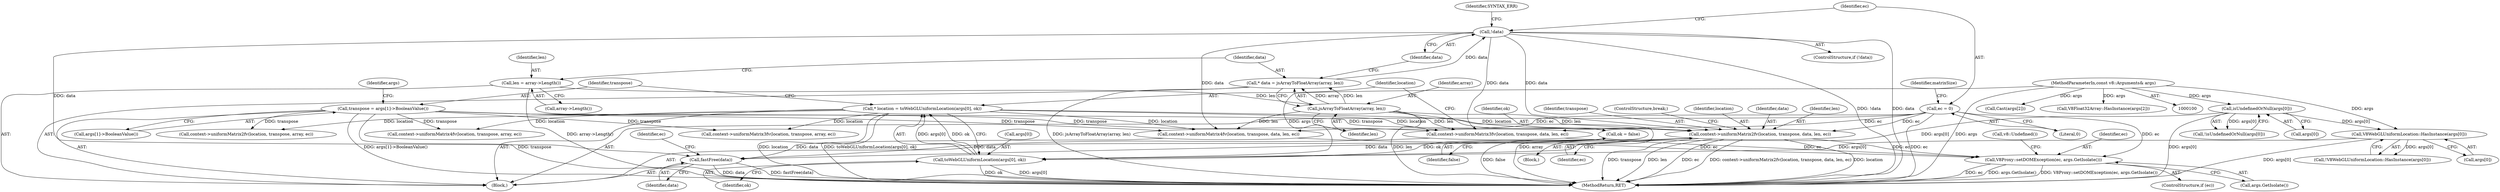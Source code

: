 digraph "0_Chrome_e9372a1bfd3588a80fcf49aa07321f0971dd6091_63@pointer" {
"1000245" [label="(Call,context->uniformMatrix2fv(location, transpose, data, len, ec))"];
"1000141" [label="(Call,* location = toWebGLUniformLocation(args[0], ok))"];
"1000143" [label="(Call,toWebGLUniformLocation(args[0], ok))"];
"1000128" [label="(Call,V8WebGLUniformLocation::HasInstance(args[0]))"];
"1000123" [label="(Call,isUndefinedOrNull(args[0]))"];
"1000101" [label="(MethodParameterIn,const v8::Arguments& args)"];
"1000137" [label="(Call,ok = false)"];
"1000149" [label="(Call,transpose = args[1]->BooleanValue())"];
"1000229" [label="(Call,!data)"];
"1000223" [label="(Call,* data = jsArrayToFloatArray(array, len))"];
"1000225" [label="(Call,jsArrayToFloatArray(array, len))"];
"1000219" [label="(Call,len = array->Length())"];
"1000238" [label="(Call,ec = 0)"];
"1000271" [label="(Call,fastFree(data))"];
"1000275" [label="(Call,V8Proxy::setDOMException(ec, args.GetIsolate()))"];
"1000249" [label="(Identifier,len)"];
"1000226" [label="(Identifier,array)"];
"1000189" [label="(Call,context->uniformMatrix4fv(location, transpose, array, ec))"];
"1000142" [label="(Identifier,location)"];
"1000274" [label="(Identifier,ec)"];
"1000247" [label="(Identifier,transpose)"];
"1000277" [label="(Call,args.GetIsolate())"];
"1000138" [label="(Identifier,ok)"];
"1000220" [label="(Identifier,len)"];
"1000219" [label="(Call,len = array->Length())"];
"1000279" [label="(Call,v8::Undefined())"];
"1000182" [label="(Call,context->uniformMatrix3fv(location, transpose, array, ec))"];
"1000101" [label="(MethodParameterIn,const v8::Arguments& args)"];
"1000243" [label="(Block,)"];
"1000151" [label="(Call,args[1]->BooleanValue())"];
"1000223" [label="(Call,* data = jsArrayToFloatArray(array, len))"];
"1000221" [label="(Call,array->Length())"];
"1000242" [label="(Identifier,matrixSize)"];
"1000251" [label="(ControlStructure,break;)"];
"1000144" [label="(Call,args[0])"];
"1000225" [label="(Call,jsArrayToFloatArray(array, len))"];
"1000127" [label="(Call,!V8WebGLUniformLocation::HasInstance(args[0]))"];
"1000275" [label="(Call,V8Proxy::setDOMException(ec, args.GetIsolate()))"];
"1000253" [label="(Call,context->uniformMatrix3fv(location, transpose, data, len, ec))"];
"1000124" [label="(Call,args[0])"];
"1000240" [label="(Literal,0)"];
"1000141" [label="(Call,* location = toWebGLUniformLocation(args[0], ok))"];
"1000276" [label="(Identifier,ec)"];
"1000230" [label="(Identifier,data)"];
"1000123" [label="(Call,isUndefinedOrNull(args[0]))"];
"1000129" [label="(Call,args[0])"];
"1000147" [label="(Identifier,ok)"];
"1000137" [label="(Call,ok = false)"];
"1000150" [label="(Identifier,transpose)"];
"1000272" [label="(Identifier,data)"];
"1000227" [label="(Identifier,len)"];
"1000128" [label="(Call,V8WebGLUniformLocation::HasInstance(args[0]))"];
"1000246" [label="(Identifier,location)"];
"1000149" [label="(Call,transpose = args[1]->BooleanValue())"];
"1000238" [label="(Call,ec = 0)"];
"1000175" [label="(Call,context->uniformMatrix2fv(location, transpose, array, ec))"];
"1000224" [label="(Identifier,data)"];
"1000239" [label="(Identifier,ec)"];
"1000228" [label="(ControlStructure,if (!data))"];
"1000273" [label="(ControlStructure,if (ec))"];
"1000280" [label="(MethodReturn,RET)"];
"1000214" [label="(Call,Cast(args[2]))"];
"1000261" [label="(Call,context->uniformMatrix4fv(location, transpose, data, len, ec))"];
"1000271" [label="(Call,fastFree(data))"];
"1000245" [label="(Call,context->uniformMatrix2fv(location, transpose, data, len, ec))"];
"1000233" [label="(Identifier,SYNTAX_ERR)"];
"1000250" [label="(Identifier,ec)"];
"1000155" [label="(Identifier,args)"];
"1000139" [label="(Identifier,false)"];
"1000122" [label="(Call,!isUndefinedOrNull(args[0]))"];
"1000103" [label="(Block,)"];
"1000248" [label="(Identifier,data)"];
"1000143" [label="(Call,toWebGLUniformLocation(args[0], ok))"];
"1000229" [label="(Call,!data)"];
"1000153" [label="(Call,V8Float32Array::HasInstance(args[2]))"];
"1000245" -> "1000243"  [label="AST: "];
"1000245" -> "1000250"  [label="CFG: "];
"1000246" -> "1000245"  [label="AST: "];
"1000247" -> "1000245"  [label="AST: "];
"1000248" -> "1000245"  [label="AST: "];
"1000249" -> "1000245"  [label="AST: "];
"1000250" -> "1000245"  [label="AST: "];
"1000251" -> "1000245"  [label="CFG: "];
"1000245" -> "1000280"  [label="DDG: ec"];
"1000245" -> "1000280"  [label="DDG: context->uniformMatrix2fv(location, transpose, data, len, ec)"];
"1000245" -> "1000280"  [label="DDG: location"];
"1000245" -> "1000280"  [label="DDG: transpose"];
"1000245" -> "1000280"  [label="DDG: len"];
"1000141" -> "1000245"  [label="DDG: location"];
"1000149" -> "1000245"  [label="DDG: transpose"];
"1000229" -> "1000245"  [label="DDG: data"];
"1000225" -> "1000245"  [label="DDG: len"];
"1000238" -> "1000245"  [label="DDG: ec"];
"1000245" -> "1000271"  [label="DDG: data"];
"1000245" -> "1000275"  [label="DDG: ec"];
"1000141" -> "1000103"  [label="AST: "];
"1000141" -> "1000143"  [label="CFG: "];
"1000142" -> "1000141"  [label="AST: "];
"1000143" -> "1000141"  [label="AST: "];
"1000150" -> "1000141"  [label="CFG: "];
"1000141" -> "1000280"  [label="DDG: location"];
"1000141" -> "1000280"  [label="DDG: toWebGLUniformLocation(args[0], ok)"];
"1000143" -> "1000141"  [label="DDG: args[0]"];
"1000143" -> "1000141"  [label="DDG: ok"];
"1000141" -> "1000175"  [label="DDG: location"];
"1000141" -> "1000182"  [label="DDG: location"];
"1000141" -> "1000189"  [label="DDG: location"];
"1000141" -> "1000253"  [label="DDG: location"];
"1000141" -> "1000261"  [label="DDG: location"];
"1000143" -> "1000147"  [label="CFG: "];
"1000144" -> "1000143"  [label="AST: "];
"1000147" -> "1000143"  [label="AST: "];
"1000143" -> "1000280"  [label="DDG: args[0]"];
"1000143" -> "1000280"  [label="DDG: ok"];
"1000128" -> "1000143"  [label="DDG: args[0]"];
"1000123" -> "1000143"  [label="DDG: args[0]"];
"1000101" -> "1000143"  [label="DDG: args"];
"1000137" -> "1000143"  [label="DDG: ok"];
"1000128" -> "1000127"  [label="AST: "];
"1000128" -> "1000129"  [label="CFG: "];
"1000129" -> "1000128"  [label="AST: "];
"1000127" -> "1000128"  [label="CFG: "];
"1000128" -> "1000280"  [label="DDG: args[0]"];
"1000128" -> "1000127"  [label="DDG: args[0]"];
"1000123" -> "1000128"  [label="DDG: args[0]"];
"1000101" -> "1000128"  [label="DDG: args"];
"1000123" -> "1000122"  [label="AST: "];
"1000123" -> "1000124"  [label="CFG: "];
"1000124" -> "1000123"  [label="AST: "];
"1000122" -> "1000123"  [label="CFG: "];
"1000123" -> "1000280"  [label="DDG: args[0]"];
"1000123" -> "1000122"  [label="DDG: args[0]"];
"1000101" -> "1000123"  [label="DDG: args"];
"1000101" -> "1000100"  [label="AST: "];
"1000101" -> "1000280"  [label="DDG: args"];
"1000101" -> "1000153"  [label="DDG: args"];
"1000101" -> "1000214"  [label="DDG: args"];
"1000137" -> "1000103"  [label="AST: "];
"1000137" -> "1000139"  [label="CFG: "];
"1000138" -> "1000137"  [label="AST: "];
"1000139" -> "1000137"  [label="AST: "];
"1000142" -> "1000137"  [label="CFG: "];
"1000137" -> "1000280"  [label="DDG: false"];
"1000149" -> "1000103"  [label="AST: "];
"1000149" -> "1000151"  [label="CFG: "];
"1000150" -> "1000149"  [label="AST: "];
"1000151" -> "1000149"  [label="AST: "];
"1000155" -> "1000149"  [label="CFG: "];
"1000149" -> "1000280"  [label="DDG: args[1]->BooleanValue()"];
"1000149" -> "1000280"  [label="DDG: transpose"];
"1000149" -> "1000175"  [label="DDG: transpose"];
"1000149" -> "1000182"  [label="DDG: transpose"];
"1000149" -> "1000189"  [label="DDG: transpose"];
"1000149" -> "1000253"  [label="DDG: transpose"];
"1000149" -> "1000261"  [label="DDG: transpose"];
"1000229" -> "1000228"  [label="AST: "];
"1000229" -> "1000230"  [label="CFG: "];
"1000230" -> "1000229"  [label="AST: "];
"1000233" -> "1000229"  [label="CFG: "];
"1000239" -> "1000229"  [label="CFG: "];
"1000229" -> "1000280"  [label="DDG: !data"];
"1000229" -> "1000280"  [label="DDG: data"];
"1000223" -> "1000229"  [label="DDG: data"];
"1000229" -> "1000253"  [label="DDG: data"];
"1000229" -> "1000261"  [label="DDG: data"];
"1000229" -> "1000271"  [label="DDG: data"];
"1000223" -> "1000103"  [label="AST: "];
"1000223" -> "1000225"  [label="CFG: "];
"1000224" -> "1000223"  [label="AST: "];
"1000225" -> "1000223"  [label="AST: "];
"1000230" -> "1000223"  [label="CFG: "];
"1000223" -> "1000280"  [label="DDG: jsArrayToFloatArray(array, len)"];
"1000225" -> "1000223"  [label="DDG: array"];
"1000225" -> "1000223"  [label="DDG: len"];
"1000225" -> "1000227"  [label="CFG: "];
"1000226" -> "1000225"  [label="AST: "];
"1000227" -> "1000225"  [label="AST: "];
"1000225" -> "1000280"  [label="DDG: len"];
"1000225" -> "1000280"  [label="DDG: array"];
"1000219" -> "1000225"  [label="DDG: len"];
"1000225" -> "1000253"  [label="DDG: len"];
"1000225" -> "1000261"  [label="DDG: len"];
"1000219" -> "1000103"  [label="AST: "];
"1000219" -> "1000221"  [label="CFG: "];
"1000220" -> "1000219"  [label="AST: "];
"1000221" -> "1000219"  [label="AST: "];
"1000224" -> "1000219"  [label="CFG: "];
"1000219" -> "1000280"  [label="DDG: array->Length()"];
"1000238" -> "1000103"  [label="AST: "];
"1000238" -> "1000240"  [label="CFG: "];
"1000239" -> "1000238"  [label="AST: "];
"1000240" -> "1000238"  [label="AST: "];
"1000242" -> "1000238"  [label="CFG: "];
"1000238" -> "1000280"  [label="DDG: ec"];
"1000238" -> "1000253"  [label="DDG: ec"];
"1000238" -> "1000261"  [label="DDG: ec"];
"1000238" -> "1000275"  [label="DDG: ec"];
"1000271" -> "1000103"  [label="AST: "];
"1000271" -> "1000272"  [label="CFG: "];
"1000272" -> "1000271"  [label="AST: "];
"1000274" -> "1000271"  [label="CFG: "];
"1000271" -> "1000280"  [label="DDG: data"];
"1000271" -> "1000280"  [label="DDG: fastFree(data)"];
"1000261" -> "1000271"  [label="DDG: data"];
"1000253" -> "1000271"  [label="DDG: data"];
"1000275" -> "1000273"  [label="AST: "];
"1000275" -> "1000277"  [label="CFG: "];
"1000276" -> "1000275"  [label="AST: "];
"1000277" -> "1000275"  [label="AST: "];
"1000279" -> "1000275"  [label="CFG: "];
"1000275" -> "1000280"  [label="DDG: V8Proxy::setDOMException(ec, args.GetIsolate())"];
"1000275" -> "1000280"  [label="DDG: ec"];
"1000275" -> "1000280"  [label="DDG: args.GetIsolate()"];
"1000253" -> "1000275"  [label="DDG: ec"];
"1000261" -> "1000275"  [label="DDG: ec"];
}

